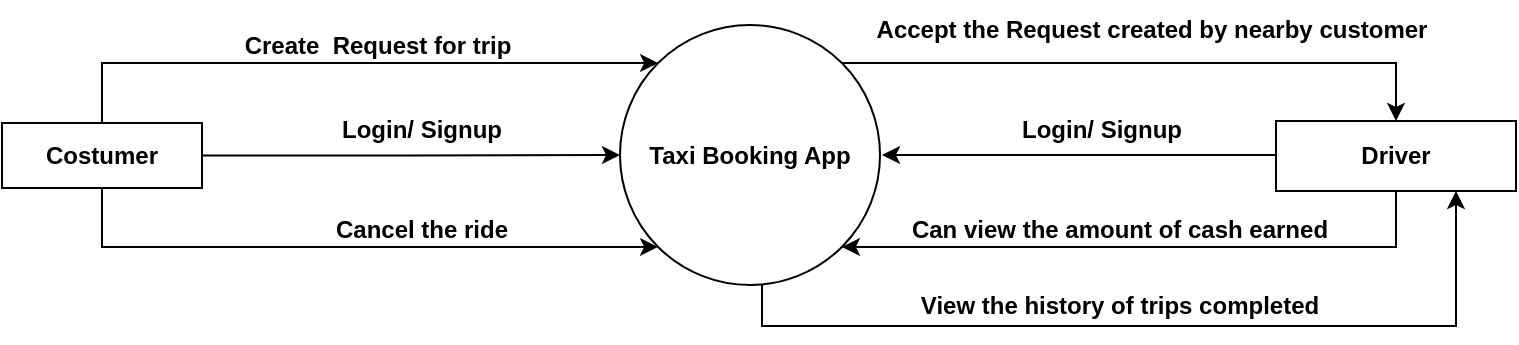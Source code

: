 <mxfile version="21.2.9" type="github">
  <diagram id="prtHgNgQTEPvFCAcTncT" name="Page-1">
    <mxGraphModel dx="1050" dy="573" grid="1" gridSize="10" guides="1" tooltips="1" connect="1" arrows="1" fold="1" page="1" pageScale="1" pageWidth="827" pageHeight="1169" math="0" shadow="0">
      <root>
        <mxCell id="0" />
        <mxCell id="1" parent="0" />
        <mxCell id="MOjxywHDGDxMl6ejEUa5-13" style="edgeStyle=orthogonalEdgeStyle;rounded=0;orthogonalLoop=1;jettySize=auto;html=1;exitX=1;exitY=0;exitDx=0;exitDy=0;" edge="1" parent="1" source="MOjxywHDGDxMl6ejEUa5-1" target="MOjxywHDGDxMl6ejEUa5-2">
          <mxGeometry relative="1" as="geometry">
            <Array as="points">
              <mxPoint x="737" y="172" />
            </Array>
          </mxGeometry>
        </mxCell>
        <mxCell id="MOjxywHDGDxMl6ejEUa5-25" style="edgeStyle=orthogonalEdgeStyle;rounded=0;orthogonalLoop=1;jettySize=auto;html=1;entryX=0.75;entryY=1;entryDx=0;entryDy=0;" edge="1" parent="1" source="MOjxywHDGDxMl6ejEUa5-1" target="MOjxywHDGDxMl6ejEUa5-2">
          <mxGeometry relative="1" as="geometry">
            <Array as="points">
              <mxPoint x="420" y="303" />
              <mxPoint x="767" y="303" />
            </Array>
          </mxGeometry>
        </mxCell>
        <mxCell id="MOjxywHDGDxMl6ejEUa5-1" value="&lt;b&gt;Taxi Booking App&lt;/b&gt;" style="ellipse;whiteSpace=wrap;html=1;aspect=fixed;" vertex="1" parent="1">
          <mxGeometry x="349" y="152.5" width="130" height="130" as="geometry" />
        </mxCell>
        <mxCell id="MOjxywHDGDxMl6ejEUa5-6" style="edgeStyle=orthogonalEdgeStyle;rounded=0;orthogonalLoop=1;jettySize=auto;html=1;" edge="1" parent="1" source="MOjxywHDGDxMl6ejEUa5-2">
          <mxGeometry relative="1" as="geometry">
            <mxPoint x="480" y="217.5" as="targetPoint" />
          </mxGeometry>
        </mxCell>
        <mxCell id="MOjxywHDGDxMl6ejEUa5-21" style="edgeStyle=orthogonalEdgeStyle;rounded=0;orthogonalLoop=1;jettySize=auto;html=1;entryX=1;entryY=1;entryDx=0;entryDy=0;" edge="1" parent="1" source="MOjxywHDGDxMl6ejEUa5-2" target="MOjxywHDGDxMl6ejEUa5-1">
          <mxGeometry relative="1" as="geometry">
            <Array as="points">
              <mxPoint x="737" y="264" />
            </Array>
          </mxGeometry>
        </mxCell>
        <mxCell id="MOjxywHDGDxMl6ejEUa5-2" value="&lt;b&gt;Driver&lt;/b&gt;" style="rounded=0;whiteSpace=wrap;html=1;" vertex="1" parent="1">
          <mxGeometry x="677" y="200.5" width="120" height="35" as="geometry" />
        </mxCell>
        <mxCell id="MOjxywHDGDxMl6ejEUa5-4" style="edgeStyle=orthogonalEdgeStyle;rounded=0;orthogonalLoop=1;jettySize=auto;html=1;entryX=0;entryY=0.5;entryDx=0;entryDy=0;" edge="1" parent="1" source="MOjxywHDGDxMl6ejEUa5-3" target="MOjxywHDGDxMl6ejEUa5-1">
          <mxGeometry relative="1" as="geometry" />
        </mxCell>
        <mxCell id="MOjxywHDGDxMl6ejEUa5-11" style="edgeStyle=orthogonalEdgeStyle;rounded=0;orthogonalLoop=1;jettySize=auto;html=1;entryX=0;entryY=0;entryDx=0;entryDy=0;" edge="1" parent="1" source="MOjxywHDGDxMl6ejEUa5-3" target="MOjxywHDGDxMl6ejEUa5-1">
          <mxGeometry relative="1" as="geometry">
            <Array as="points">
              <mxPoint x="90" y="172" />
            </Array>
          </mxGeometry>
        </mxCell>
        <mxCell id="MOjxywHDGDxMl6ejEUa5-18" style="edgeStyle=orthogonalEdgeStyle;rounded=0;orthogonalLoop=1;jettySize=auto;html=1;entryX=0;entryY=1;entryDx=0;entryDy=0;" edge="1" parent="1" source="MOjxywHDGDxMl6ejEUa5-3" target="MOjxywHDGDxMl6ejEUa5-1">
          <mxGeometry relative="1" as="geometry">
            <Array as="points">
              <mxPoint x="90" y="264" />
            </Array>
          </mxGeometry>
        </mxCell>
        <mxCell id="MOjxywHDGDxMl6ejEUa5-3" value="&lt;b&gt;Costumer&lt;/b&gt;" style="rounded=0;whiteSpace=wrap;html=1;" vertex="1" parent="1">
          <mxGeometry x="40" y="201.5" width="100" height="32.5" as="geometry" />
        </mxCell>
        <mxCell id="MOjxywHDGDxMl6ejEUa5-14" value="&lt;b&gt;Login/ Signup&lt;/b&gt;" style="text;html=1;strokeColor=none;fillColor=none;align=center;verticalAlign=middle;whiteSpace=wrap;rounded=0;" vertex="1" parent="1">
          <mxGeometry x="200" y="190" width="100" height="30" as="geometry" />
        </mxCell>
        <mxCell id="MOjxywHDGDxMl6ejEUa5-15" value="&lt;b&gt;Login/ Signup&lt;/b&gt;" style="text;html=1;strokeColor=none;fillColor=none;align=center;verticalAlign=middle;whiteSpace=wrap;rounded=0;" vertex="1" parent="1">
          <mxGeometry x="540" y="190" width="100" height="30" as="geometry" />
        </mxCell>
        <mxCell id="MOjxywHDGDxMl6ejEUa5-16" value="&lt;b&gt;Create&amp;nbsp; Request for trip&lt;/b&gt;" style="text;html=1;strokeColor=none;fillColor=none;align=center;verticalAlign=middle;whiteSpace=wrap;rounded=0;" vertex="1" parent="1">
          <mxGeometry x="148" y="147.5" width="160" height="30" as="geometry" />
        </mxCell>
        <mxCell id="MOjxywHDGDxMl6ejEUa5-17" value="&lt;b&gt;Accept the Request created by nearby customer&lt;/b&gt;" style="text;html=1;strokeColor=none;fillColor=none;align=center;verticalAlign=middle;whiteSpace=wrap;rounded=0;" vertex="1" parent="1">
          <mxGeometry x="460" y="140" width="310" height="30" as="geometry" />
        </mxCell>
        <mxCell id="MOjxywHDGDxMl6ejEUa5-19" value="&lt;b&gt;Cancel the ride&lt;/b&gt;" style="text;html=1;strokeColor=none;fillColor=none;align=center;verticalAlign=middle;whiteSpace=wrap;rounded=0;" vertex="1" parent="1">
          <mxGeometry x="205" y="240" width="90" height="30" as="geometry" />
        </mxCell>
        <mxCell id="MOjxywHDGDxMl6ejEUa5-23" value="&lt;b&gt;Can view the amount of cash earned&lt;/b&gt;" style="text;html=1;strokeColor=none;fillColor=none;align=center;verticalAlign=middle;whiteSpace=wrap;rounded=0;" vertex="1" parent="1">
          <mxGeometry x="479" y="240" width="240" height="30" as="geometry" />
        </mxCell>
        <mxCell id="MOjxywHDGDxMl6ejEUa5-26" value="&lt;b&gt;View the history of trips completed&lt;/b&gt;" style="text;html=1;strokeColor=none;fillColor=none;align=center;verticalAlign=middle;whiteSpace=wrap;rounded=0;" vertex="1" parent="1">
          <mxGeometry x="489" y="278" width="220" height="30" as="geometry" />
        </mxCell>
      </root>
    </mxGraphModel>
  </diagram>
</mxfile>
